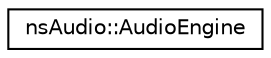 digraph "Graphical Class Hierarchy"
{
 // LATEX_PDF_SIZE
  edge [fontname="Helvetica",fontsize="10",labelfontname="Helvetica",labelfontsize="10"];
  node [fontname="Helvetica",fontsize="10",shape=record];
  rankdir="LR";
  Node0 [label="nsAudio::AudioEngine",height=0.2,width=0.4,color="black", fillcolor="white", style="filled",URL="$classns_audio_1_1_audio_engine.html",tooltip="Une classe de gestion des effets audio et de la musique."];
}
